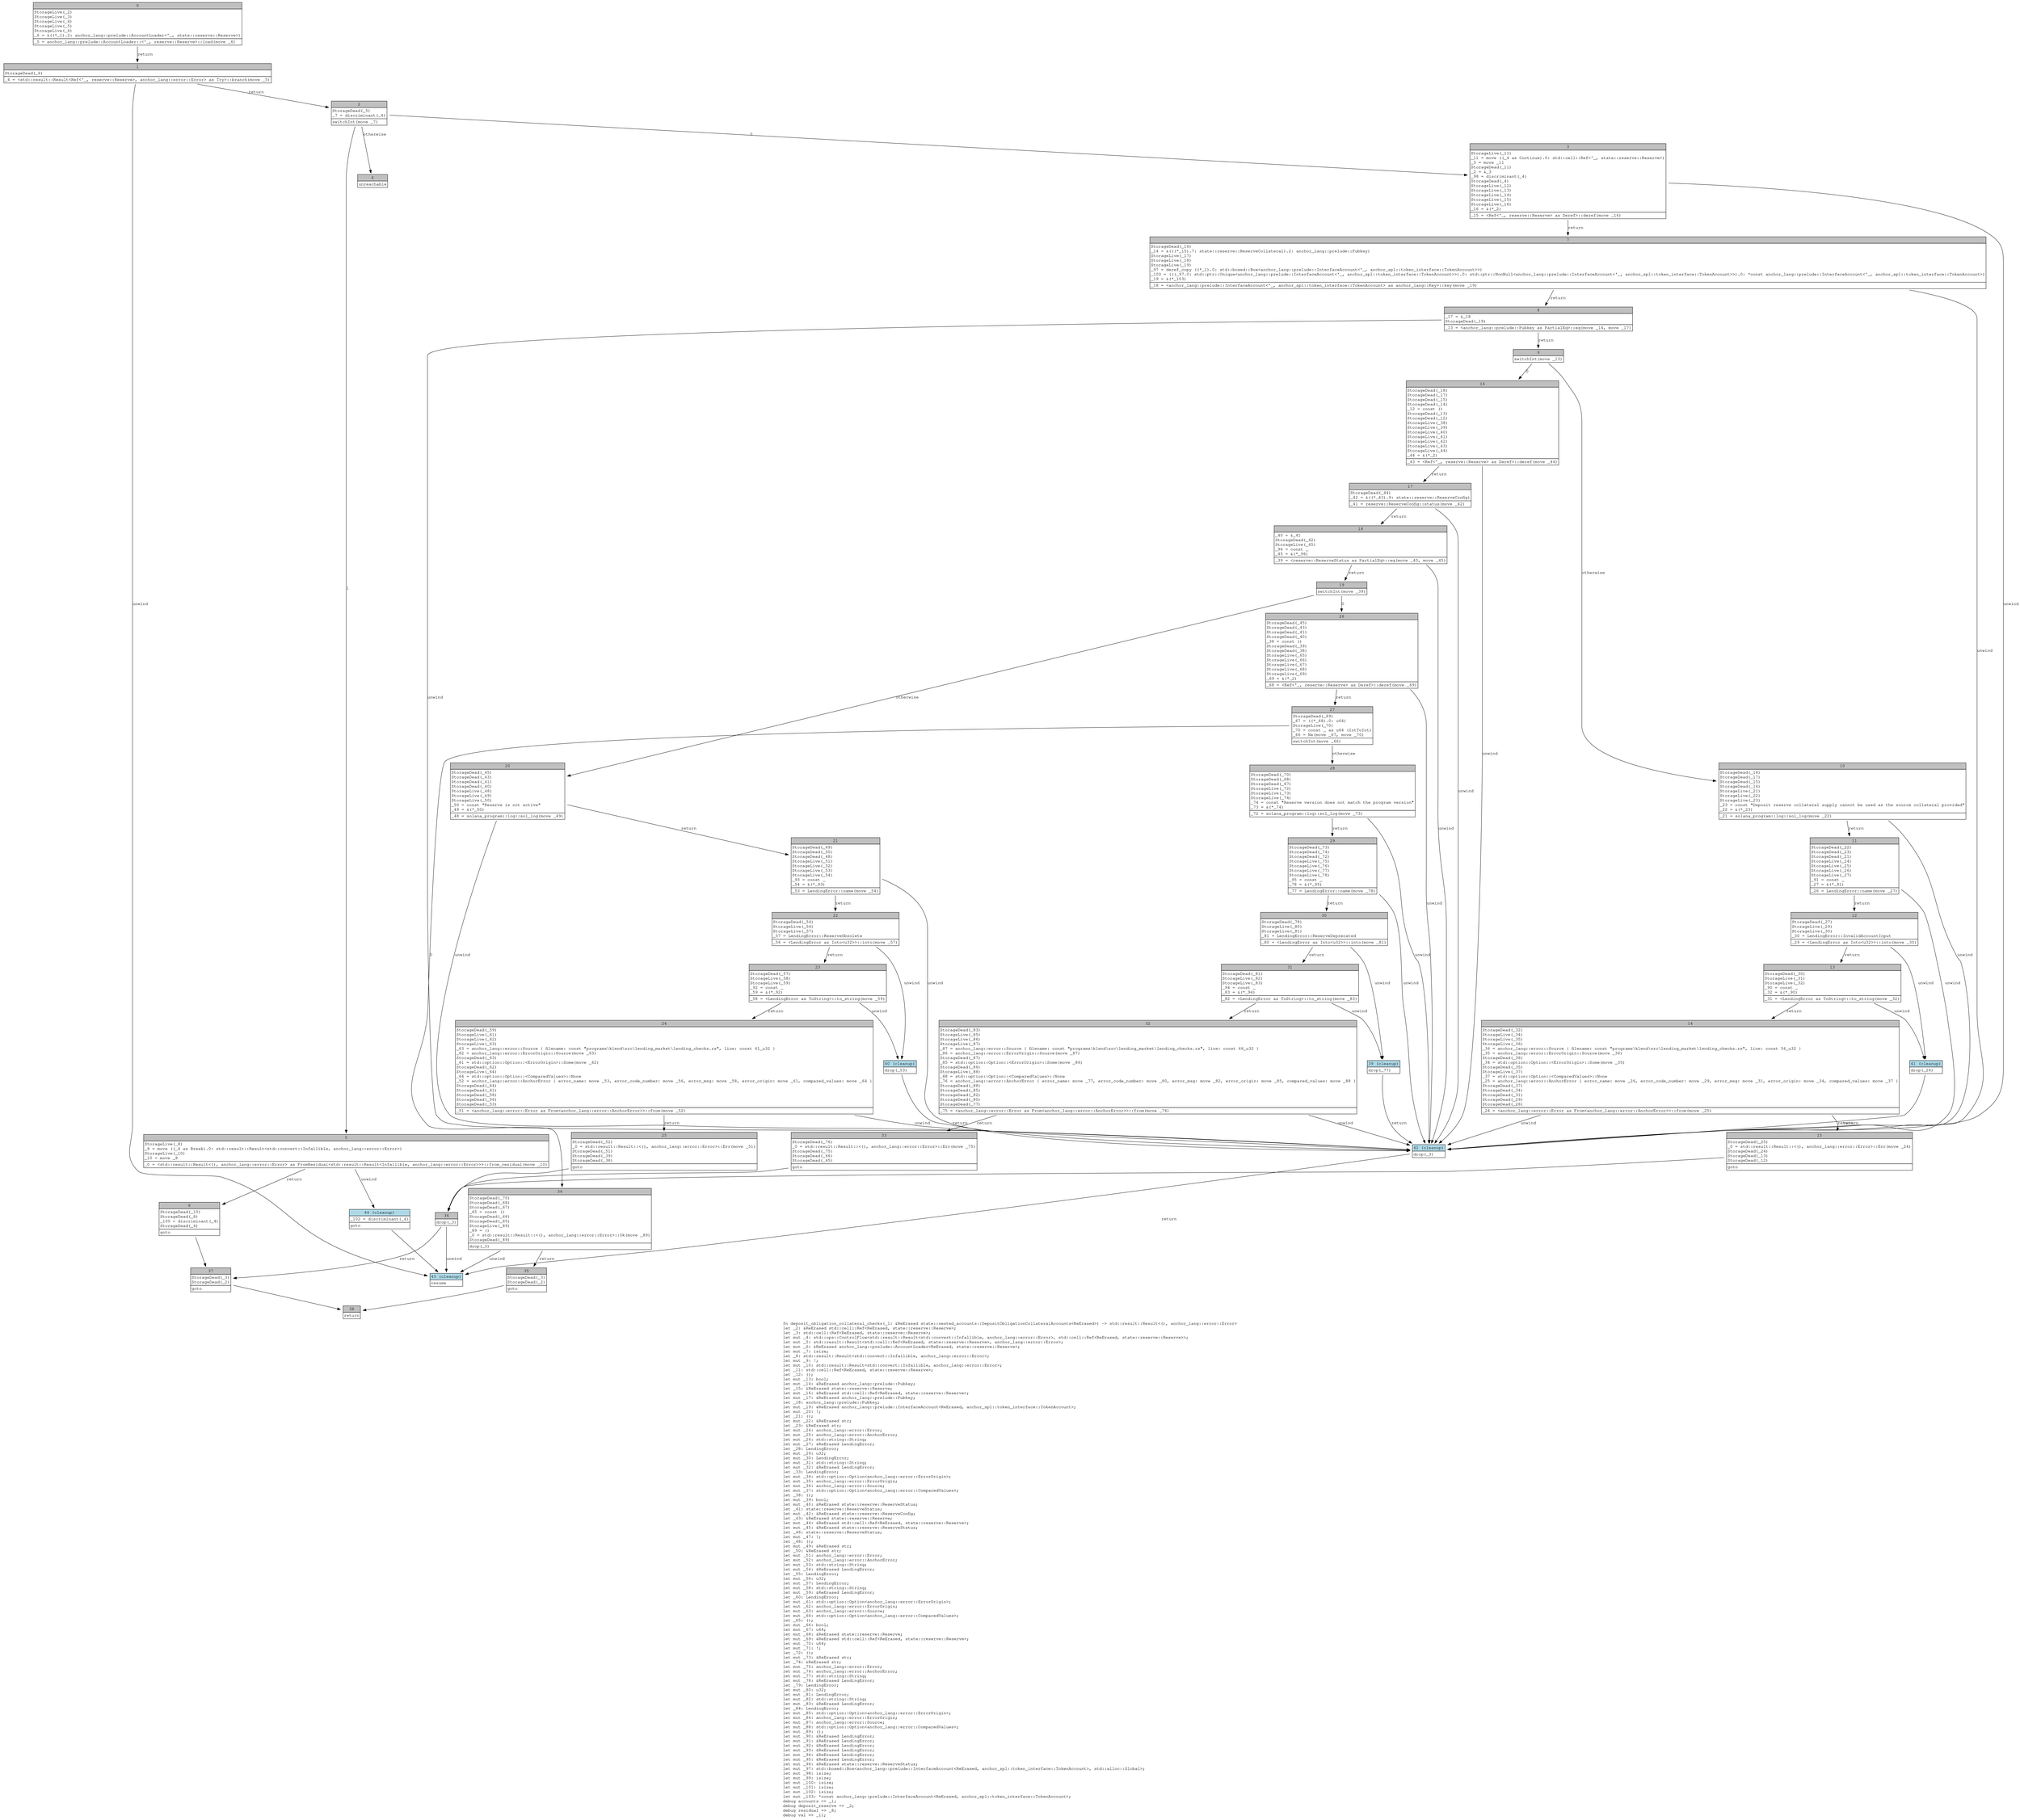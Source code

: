 digraph Mir_0_1179 {
    graph [fontname="Courier, monospace"];
    node [fontname="Courier, monospace"];
    edge [fontname="Courier, monospace"];
    label=<fn deposit_obligation_collateral_checks(_1: &amp;ReErased state::nested_accounts::DepositObligationCollateralAccounts&lt;ReErased&gt;) -&gt; std::result::Result&lt;(), anchor_lang::error::Error&gt;<br align="left"/>let _2: &amp;ReErased std::cell::Ref&lt;ReErased, state::reserve::Reserve&gt;;<br align="left"/>let _3: std::cell::Ref&lt;ReErased, state::reserve::Reserve&gt;;<br align="left"/>let mut _4: std::ops::ControlFlow&lt;std::result::Result&lt;std::convert::Infallible, anchor_lang::error::Error&gt;, std::cell::Ref&lt;ReErased, state::reserve::Reserve&gt;&gt;;<br align="left"/>let mut _5: std::result::Result&lt;std::cell::Ref&lt;ReErased, state::reserve::Reserve&gt;, anchor_lang::error::Error&gt;;<br align="left"/>let mut _6: &amp;ReErased anchor_lang::prelude::AccountLoader&lt;ReErased, state::reserve::Reserve&gt;;<br align="left"/>let mut _7: isize;<br align="left"/>let _8: std::result::Result&lt;std::convert::Infallible, anchor_lang::error::Error&gt;;<br align="left"/>let mut _9: !;<br align="left"/>let mut _10: std::result::Result&lt;std::convert::Infallible, anchor_lang::error::Error&gt;;<br align="left"/>let _11: std::cell::Ref&lt;ReErased, state::reserve::Reserve&gt;;<br align="left"/>let _12: ();<br align="left"/>let mut _13: bool;<br align="left"/>let mut _14: &amp;ReErased anchor_lang::prelude::Pubkey;<br align="left"/>let _15: &amp;ReErased state::reserve::Reserve;<br align="left"/>let mut _16: &amp;ReErased std::cell::Ref&lt;ReErased, state::reserve::Reserve&gt;;<br align="left"/>let mut _17: &amp;ReErased anchor_lang::prelude::Pubkey;<br align="left"/>let _18: anchor_lang::prelude::Pubkey;<br align="left"/>let mut _19: &amp;ReErased anchor_lang::prelude::InterfaceAccount&lt;ReErased, anchor_spl::token_interface::TokenAccount&gt;;<br align="left"/>let mut _20: !;<br align="left"/>let _21: ();<br align="left"/>let mut _22: &amp;ReErased str;<br align="left"/>let _23: &amp;ReErased str;<br align="left"/>let mut _24: anchor_lang::error::Error;<br align="left"/>let mut _25: anchor_lang::error::AnchorError;<br align="left"/>let mut _26: std::string::String;<br align="left"/>let mut _27: &amp;ReErased LendingError;<br align="left"/>let _28: LendingError;<br align="left"/>let mut _29: u32;<br align="left"/>let mut _30: LendingError;<br align="left"/>let mut _31: std::string::String;<br align="left"/>let mut _32: &amp;ReErased LendingError;<br align="left"/>let _33: LendingError;<br align="left"/>let mut _34: std::option::Option&lt;anchor_lang::error::ErrorOrigin&gt;;<br align="left"/>let mut _35: anchor_lang::error::ErrorOrigin;<br align="left"/>let mut _36: anchor_lang::error::Source;<br align="left"/>let mut _37: std::option::Option&lt;anchor_lang::error::ComparedValues&gt;;<br align="left"/>let _38: ();<br align="left"/>let mut _39: bool;<br align="left"/>let mut _40: &amp;ReErased state::reserve::ReserveStatus;<br align="left"/>let _41: state::reserve::ReserveStatus;<br align="left"/>let mut _42: &amp;ReErased state::reserve::ReserveConfig;<br align="left"/>let _43: &amp;ReErased state::reserve::Reserve;<br align="left"/>let mut _44: &amp;ReErased std::cell::Ref&lt;ReErased, state::reserve::Reserve&gt;;<br align="left"/>let mut _45: &amp;ReErased state::reserve::ReserveStatus;<br align="left"/>let _46: state::reserve::ReserveStatus;<br align="left"/>let mut _47: !;<br align="left"/>let _48: ();<br align="left"/>let mut _49: &amp;ReErased str;<br align="left"/>let _50: &amp;ReErased str;<br align="left"/>let mut _51: anchor_lang::error::Error;<br align="left"/>let mut _52: anchor_lang::error::AnchorError;<br align="left"/>let mut _53: std::string::String;<br align="left"/>let mut _54: &amp;ReErased LendingError;<br align="left"/>let _55: LendingError;<br align="left"/>let mut _56: u32;<br align="left"/>let mut _57: LendingError;<br align="left"/>let mut _58: std::string::String;<br align="left"/>let mut _59: &amp;ReErased LendingError;<br align="left"/>let _60: LendingError;<br align="left"/>let mut _61: std::option::Option&lt;anchor_lang::error::ErrorOrigin&gt;;<br align="left"/>let mut _62: anchor_lang::error::ErrorOrigin;<br align="left"/>let mut _63: anchor_lang::error::Source;<br align="left"/>let mut _64: std::option::Option&lt;anchor_lang::error::ComparedValues&gt;;<br align="left"/>let _65: ();<br align="left"/>let mut _66: bool;<br align="left"/>let mut _67: u64;<br align="left"/>let mut _68: &amp;ReErased state::reserve::Reserve;<br align="left"/>let mut _69: &amp;ReErased std::cell::Ref&lt;ReErased, state::reserve::Reserve&gt;;<br align="left"/>let mut _70: u64;<br align="left"/>let mut _71: !;<br align="left"/>let _72: ();<br align="left"/>let mut _73: &amp;ReErased str;<br align="left"/>let _74: &amp;ReErased str;<br align="left"/>let mut _75: anchor_lang::error::Error;<br align="left"/>let mut _76: anchor_lang::error::AnchorError;<br align="left"/>let mut _77: std::string::String;<br align="left"/>let mut _78: &amp;ReErased LendingError;<br align="left"/>let _79: LendingError;<br align="left"/>let mut _80: u32;<br align="left"/>let mut _81: LendingError;<br align="left"/>let mut _82: std::string::String;<br align="left"/>let mut _83: &amp;ReErased LendingError;<br align="left"/>let _84: LendingError;<br align="left"/>let mut _85: std::option::Option&lt;anchor_lang::error::ErrorOrigin&gt;;<br align="left"/>let mut _86: anchor_lang::error::ErrorOrigin;<br align="left"/>let mut _87: anchor_lang::error::Source;<br align="left"/>let mut _88: std::option::Option&lt;anchor_lang::error::ComparedValues&gt;;<br align="left"/>let mut _89: ();<br align="left"/>let mut _90: &amp;ReErased LendingError;<br align="left"/>let mut _91: &amp;ReErased LendingError;<br align="left"/>let mut _92: &amp;ReErased LendingError;<br align="left"/>let mut _93: &amp;ReErased LendingError;<br align="left"/>let mut _94: &amp;ReErased LendingError;<br align="left"/>let mut _95: &amp;ReErased LendingError;<br align="left"/>let mut _96: &amp;ReErased state::reserve::ReserveStatus;<br align="left"/>let mut _97: std::boxed::Box&lt;anchor_lang::prelude::InterfaceAccount&lt;ReErased, anchor_spl::token_interface::TokenAccount&gt;, std::alloc::Global&gt;;<br align="left"/>let mut _98: isize;<br align="left"/>let mut _99: isize;<br align="left"/>let mut _100: isize;<br align="left"/>let mut _101: isize;<br align="left"/>let mut _102: isize;<br align="left"/>let mut _103: *const anchor_lang::prelude::InterfaceAccount&lt;ReErased, anchor_spl::token_interface::TokenAccount&gt;;<br align="left"/>debug accounts =&gt; _1;<br align="left"/>debug deposit_reserve =&gt; _2;<br align="left"/>debug residual =&gt; _8;<br align="left"/>debug val =&gt; _11;<br align="left"/>>;
    bb0__0_1179 [shape="none", label=<<table border="0" cellborder="1" cellspacing="0"><tr><td bgcolor="gray" align="center" colspan="1">0</td></tr><tr><td align="left" balign="left">StorageLive(_2)<br/>StorageLive(_3)<br/>StorageLive(_4)<br/>StorageLive(_5)<br/>StorageLive(_6)<br/>_6 = &amp;((*_1).2: anchor_lang::prelude::AccountLoader&lt;'_, state::reserve::Reserve&gt;)<br/></td></tr><tr><td align="left">_5 = anchor_lang::prelude::AccountLoader::&lt;'_, reserve::Reserve&gt;::load(move _6)</td></tr></table>>];
    bb1__0_1179 [shape="none", label=<<table border="0" cellborder="1" cellspacing="0"><tr><td bgcolor="gray" align="center" colspan="1">1</td></tr><tr><td align="left" balign="left">StorageDead(_6)<br/></td></tr><tr><td align="left">_4 = &lt;std::result::Result&lt;Ref&lt;'_, reserve::Reserve&gt;, anchor_lang::error::Error&gt; as Try&gt;::branch(move _5)</td></tr></table>>];
    bb2__0_1179 [shape="none", label=<<table border="0" cellborder="1" cellspacing="0"><tr><td bgcolor="gray" align="center" colspan="1">2</td></tr><tr><td align="left" balign="left">StorageDead(_5)<br/>_7 = discriminant(_4)<br/></td></tr><tr><td align="left">switchInt(move _7)</td></tr></table>>];
    bb3__0_1179 [shape="none", label=<<table border="0" cellborder="1" cellspacing="0"><tr><td bgcolor="gray" align="center" colspan="1">3</td></tr><tr><td align="left" balign="left">StorageLive(_11)<br/>_11 = move ((_4 as Continue).0: std::cell::Ref&lt;'_, state::reserve::Reserve&gt;)<br/>_3 = move _11<br/>StorageDead(_11)<br/>_2 = &amp;_3<br/>_98 = discriminant(_4)<br/>StorageDead(_4)<br/>StorageLive(_12)<br/>StorageLive(_13)<br/>StorageLive(_14)<br/>StorageLive(_15)<br/>StorageLive(_16)<br/>_16 = &amp;(*_2)<br/></td></tr><tr><td align="left">_15 = &lt;Ref&lt;'_, reserve::Reserve&gt; as Deref&gt;::deref(move _16)</td></tr></table>>];
    bb4__0_1179 [shape="none", label=<<table border="0" cellborder="1" cellspacing="0"><tr><td bgcolor="gray" align="center" colspan="1">4</td></tr><tr><td align="left">unreachable</td></tr></table>>];
    bb5__0_1179 [shape="none", label=<<table border="0" cellborder="1" cellspacing="0"><tr><td bgcolor="gray" align="center" colspan="1">5</td></tr><tr><td align="left" balign="left">StorageLive(_8)<br/>_8 = move ((_4 as Break).0: std::result::Result&lt;std::convert::Infallible, anchor_lang::error::Error&gt;)<br/>StorageLive(_10)<br/>_10 = move _8<br/></td></tr><tr><td align="left">_0 = &lt;std::result::Result&lt;(), anchor_lang::error::Error&gt; as FromResidual&lt;std::result::Result&lt;Infallible, anchor_lang::error::Error&gt;&gt;&gt;::from_residual(move _10)</td></tr></table>>];
    bb6__0_1179 [shape="none", label=<<table border="0" cellborder="1" cellspacing="0"><tr><td bgcolor="gray" align="center" colspan="1">6</td></tr><tr><td align="left" balign="left">StorageDead(_10)<br/>StorageDead(_8)<br/>_100 = discriminant(_4)<br/>StorageDead(_4)<br/></td></tr><tr><td align="left">goto</td></tr></table>>];
    bb7__0_1179 [shape="none", label=<<table border="0" cellborder="1" cellspacing="0"><tr><td bgcolor="gray" align="center" colspan="1">7</td></tr><tr><td align="left" balign="left">StorageDead(_16)<br/>_14 = &amp;(((*_15).7: state::reserve::ReserveCollateral).2: anchor_lang::prelude::Pubkey)<br/>StorageLive(_17)<br/>StorageLive(_18)<br/>StorageLive(_19)<br/>_97 = deref_copy ((*_1).0: std::boxed::Box&lt;anchor_lang::prelude::InterfaceAccount&lt;'_, anchor_spl::token_interface::TokenAccount&gt;&gt;)<br/>_103 = (((_97.0: std::ptr::Unique&lt;anchor_lang::prelude::InterfaceAccount&lt;'_, anchor_spl::token_interface::TokenAccount&gt;&gt;).0: std::ptr::NonNull&lt;anchor_lang::prelude::InterfaceAccount&lt;'_, anchor_spl::token_interface::TokenAccount&gt;&gt;).0: *const anchor_lang::prelude::InterfaceAccount&lt;'_, anchor_spl::token_interface::TokenAccount&gt;)<br/>_19 = &amp;(*_103)<br/></td></tr><tr><td align="left">_18 = &lt;anchor_lang::prelude::InterfaceAccount&lt;'_, anchor_spl::token_interface::TokenAccount&gt; as anchor_lang::Key&gt;::key(move _19)</td></tr></table>>];
    bb8__0_1179 [shape="none", label=<<table border="0" cellborder="1" cellspacing="0"><tr><td bgcolor="gray" align="center" colspan="1">8</td></tr><tr><td align="left" balign="left">_17 = &amp;_18<br/>StorageDead(_19)<br/></td></tr><tr><td align="left">_13 = &lt;anchor_lang::prelude::Pubkey as PartialEq&gt;::eq(move _14, move _17)</td></tr></table>>];
    bb9__0_1179 [shape="none", label=<<table border="0" cellborder="1" cellspacing="0"><tr><td bgcolor="gray" align="center" colspan="1">9</td></tr><tr><td align="left">switchInt(move _13)</td></tr></table>>];
    bb10__0_1179 [shape="none", label=<<table border="0" cellborder="1" cellspacing="0"><tr><td bgcolor="gray" align="center" colspan="1">10</td></tr><tr><td align="left" balign="left">StorageDead(_18)<br/>StorageDead(_17)<br/>StorageDead(_15)<br/>StorageDead(_14)<br/>StorageLive(_21)<br/>StorageLive(_22)<br/>StorageLive(_23)<br/>_23 = const &quot;Deposit reserve collateral supply cannot be used as the source collateral provided&quot;<br/>_22 = &amp;(*_23)<br/></td></tr><tr><td align="left">_21 = solana_program::log::sol_log(move _22)</td></tr></table>>];
    bb11__0_1179 [shape="none", label=<<table border="0" cellborder="1" cellspacing="0"><tr><td bgcolor="gray" align="center" colspan="1">11</td></tr><tr><td align="left" balign="left">StorageDead(_22)<br/>StorageDead(_23)<br/>StorageDead(_21)<br/>StorageLive(_24)<br/>StorageLive(_25)<br/>StorageLive(_26)<br/>StorageLive(_27)<br/>_91 = const _<br/>_27 = &amp;(*_91)<br/></td></tr><tr><td align="left">_26 = LendingError::name(move _27)</td></tr></table>>];
    bb12__0_1179 [shape="none", label=<<table border="0" cellborder="1" cellspacing="0"><tr><td bgcolor="gray" align="center" colspan="1">12</td></tr><tr><td align="left" balign="left">StorageDead(_27)<br/>StorageLive(_29)<br/>StorageLive(_30)<br/>_30 = LendingError::InvalidAccountInput<br/></td></tr><tr><td align="left">_29 = &lt;LendingError as Into&lt;u32&gt;&gt;::into(move _30)</td></tr></table>>];
    bb13__0_1179 [shape="none", label=<<table border="0" cellborder="1" cellspacing="0"><tr><td bgcolor="gray" align="center" colspan="1">13</td></tr><tr><td align="left" balign="left">StorageDead(_30)<br/>StorageLive(_31)<br/>StorageLive(_32)<br/>_90 = const _<br/>_32 = &amp;(*_90)<br/></td></tr><tr><td align="left">_31 = &lt;LendingError as ToString&gt;::to_string(move _32)</td></tr></table>>];
    bb14__0_1179 [shape="none", label=<<table border="0" cellborder="1" cellspacing="0"><tr><td bgcolor="gray" align="center" colspan="1">14</td></tr><tr><td align="left" balign="left">StorageDead(_32)<br/>StorageLive(_34)<br/>StorageLive(_35)<br/>StorageLive(_36)<br/>_36 = anchor_lang::error::Source { filename: const &quot;programs\\klend\\src\\lending_market\\lending_checks.rs&quot;, line: const 56_u32 }<br/>_35 = anchor_lang::error::ErrorOrigin::Source(move _36)<br/>StorageDead(_36)<br/>_34 = std::option::Option::&lt;ErrorOrigin&gt;::Some(move _35)<br/>StorageDead(_35)<br/>StorageLive(_37)<br/>_37 = std::option::Option::&lt;ComparedValues&gt;::None<br/>_25 = anchor_lang::error::AnchorError { error_name: move _26, error_code_number: move _29, error_msg: move _31, error_origin: move _34, compared_values: move _37 }<br/>StorageDead(_37)<br/>StorageDead(_34)<br/>StorageDead(_31)<br/>StorageDead(_29)<br/>StorageDead(_26)<br/></td></tr><tr><td align="left">_24 = &lt;anchor_lang::error::Error as From&lt;anchor_lang::error::AnchorError&gt;&gt;::from(move _25)</td></tr></table>>];
    bb15__0_1179 [shape="none", label=<<table border="0" cellborder="1" cellspacing="0"><tr><td bgcolor="gray" align="center" colspan="1">15</td></tr><tr><td align="left" balign="left">StorageDead(_25)<br/>_0 = std::result::Result::&lt;(), anchor_lang::error::Error&gt;::Err(move _24)<br/>StorageDead(_24)<br/>StorageDead(_13)<br/>StorageDead(_12)<br/></td></tr><tr><td align="left">goto</td></tr></table>>];
    bb16__0_1179 [shape="none", label=<<table border="0" cellborder="1" cellspacing="0"><tr><td bgcolor="gray" align="center" colspan="1">16</td></tr><tr><td align="left" balign="left">StorageDead(_18)<br/>StorageDead(_17)<br/>StorageDead(_15)<br/>StorageDead(_14)<br/>_12 = const ()<br/>StorageDead(_13)<br/>StorageDead(_12)<br/>StorageLive(_38)<br/>StorageLive(_39)<br/>StorageLive(_40)<br/>StorageLive(_41)<br/>StorageLive(_42)<br/>StorageLive(_43)<br/>StorageLive(_44)<br/>_44 = &amp;(*_2)<br/></td></tr><tr><td align="left">_43 = &lt;Ref&lt;'_, reserve::Reserve&gt; as Deref&gt;::deref(move _44)</td></tr></table>>];
    bb17__0_1179 [shape="none", label=<<table border="0" cellborder="1" cellspacing="0"><tr><td bgcolor="gray" align="center" colspan="1">17</td></tr><tr><td align="left" balign="left">StorageDead(_44)<br/>_42 = &amp;((*_43).9: state::reserve::ReserveConfig)<br/></td></tr><tr><td align="left">_41 = reserve::ReserveConfig::status(move _42)</td></tr></table>>];
    bb18__0_1179 [shape="none", label=<<table border="0" cellborder="1" cellspacing="0"><tr><td bgcolor="gray" align="center" colspan="1">18</td></tr><tr><td align="left" balign="left">_40 = &amp;_41<br/>StorageDead(_42)<br/>StorageLive(_45)<br/>_96 = const _<br/>_45 = &amp;(*_96)<br/></td></tr><tr><td align="left">_39 = &lt;reserve::ReserveStatus as PartialEq&gt;::eq(move _40, move _45)</td></tr></table>>];
    bb19__0_1179 [shape="none", label=<<table border="0" cellborder="1" cellspacing="0"><tr><td bgcolor="gray" align="center" colspan="1">19</td></tr><tr><td align="left">switchInt(move _39)</td></tr></table>>];
    bb20__0_1179 [shape="none", label=<<table border="0" cellborder="1" cellspacing="0"><tr><td bgcolor="gray" align="center" colspan="1">20</td></tr><tr><td align="left" balign="left">StorageDead(_45)<br/>StorageDead(_43)<br/>StorageDead(_41)<br/>StorageDead(_40)<br/>StorageLive(_48)<br/>StorageLive(_49)<br/>StorageLive(_50)<br/>_50 = const &quot;Reserve is not active&quot;<br/>_49 = &amp;(*_50)<br/></td></tr><tr><td align="left">_48 = solana_program::log::sol_log(move _49)</td></tr></table>>];
    bb21__0_1179 [shape="none", label=<<table border="0" cellborder="1" cellspacing="0"><tr><td bgcolor="gray" align="center" colspan="1">21</td></tr><tr><td align="left" balign="left">StorageDead(_49)<br/>StorageDead(_50)<br/>StorageDead(_48)<br/>StorageLive(_51)<br/>StorageLive(_52)<br/>StorageLive(_53)<br/>StorageLive(_54)<br/>_93 = const _<br/>_54 = &amp;(*_93)<br/></td></tr><tr><td align="left">_53 = LendingError::name(move _54)</td></tr></table>>];
    bb22__0_1179 [shape="none", label=<<table border="0" cellborder="1" cellspacing="0"><tr><td bgcolor="gray" align="center" colspan="1">22</td></tr><tr><td align="left" balign="left">StorageDead(_54)<br/>StorageLive(_56)<br/>StorageLive(_57)<br/>_57 = LendingError::ReserveObsolete<br/></td></tr><tr><td align="left">_56 = &lt;LendingError as Into&lt;u32&gt;&gt;::into(move _57)</td></tr></table>>];
    bb23__0_1179 [shape="none", label=<<table border="0" cellborder="1" cellspacing="0"><tr><td bgcolor="gray" align="center" colspan="1">23</td></tr><tr><td align="left" balign="left">StorageDead(_57)<br/>StorageLive(_58)<br/>StorageLive(_59)<br/>_92 = const _<br/>_59 = &amp;(*_92)<br/></td></tr><tr><td align="left">_58 = &lt;LendingError as ToString&gt;::to_string(move _59)</td></tr></table>>];
    bb24__0_1179 [shape="none", label=<<table border="0" cellborder="1" cellspacing="0"><tr><td bgcolor="gray" align="center" colspan="1">24</td></tr><tr><td align="left" balign="left">StorageDead(_59)<br/>StorageLive(_61)<br/>StorageLive(_62)<br/>StorageLive(_63)<br/>_63 = anchor_lang::error::Source { filename: const &quot;programs\\klend\\src\\lending_market\\lending_checks.rs&quot;, line: const 61_u32 }<br/>_62 = anchor_lang::error::ErrorOrigin::Source(move _63)<br/>StorageDead(_63)<br/>_61 = std::option::Option::&lt;ErrorOrigin&gt;::Some(move _62)<br/>StorageDead(_62)<br/>StorageLive(_64)<br/>_64 = std::option::Option::&lt;ComparedValues&gt;::None<br/>_52 = anchor_lang::error::AnchorError { error_name: move _53, error_code_number: move _56, error_msg: move _58, error_origin: move _61, compared_values: move _64 }<br/>StorageDead(_64)<br/>StorageDead(_61)<br/>StorageDead(_58)<br/>StorageDead(_56)<br/>StorageDead(_53)<br/></td></tr><tr><td align="left">_51 = &lt;anchor_lang::error::Error as From&lt;anchor_lang::error::AnchorError&gt;&gt;::from(move _52)</td></tr></table>>];
    bb25__0_1179 [shape="none", label=<<table border="0" cellborder="1" cellspacing="0"><tr><td bgcolor="gray" align="center" colspan="1">25</td></tr><tr><td align="left" balign="left">StorageDead(_52)<br/>_0 = std::result::Result::&lt;(), anchor_lang::error::Error&gt;::Err(move _51)<br/>StorageDead(_51)<br/>StorageDead(_39)<br/>StorageDead(_38)<br/></td></tr><tr><td align="left">goto</td></tr></table>>];
    bb26__0_1179 [shape="none", label=<<table border="0" cellborder="1" cellspacing="0"><tr><td bgcolor="gray" align="center" colspan="1">26</td></tr><tr><td align="left" balign="left">StorageDead(_45)<br/>StorageDead(_43)<br/>StorageDead(_41)<br/>StorageDead(_40)<br/>_38 = const ()<br/>StorageDead(_39)<br/>StorageDead(_38)<br/>StorageLive(_65)<br/>StorageLive(_66)<br/>StorageLive(_67)<br/>StorageLive(_68)<br/>StorageLive(_69)<br/>_69 = &amp;(*_2)<br/></td></tr><tr><td align="left">_68 = &lt;Ref&lt;'_, reserve::Reserve&gt; as Deref&gt;::deref(move _69)</td></tr></table>>];
    bb27__0_1179 [shape="none", label=<<table border="0" cellborder="1" cellspacing="0"><tr><td bgcolor="gray" align="center" colspan="1">27</td></tr><tr><td align="left" balign="left">StorageDead(_69)<br/>_67 = ((*_68).0: u64)<br/>StorageLive(_70)<br/>_70 = const _ as u64 (IntToInt)<br/>_66 = Ne(move _67, move _70)<br/></td></tr><tr><td align="left">switchInt(move _66)</td></tr></table>>];
    bb28__0_1179 [shape="none", label=<<table border="0" cellborder="1" cellspacing="0"><tr><td bgcolor="gray" align="center" colspan="1">28</td></tr><tr><td align="left" balign="left">StorageDead(_70)<br/>StorageDead(_68)<br/>StorageDead(_67)<br/>StorageLive(_72)<br/>StorageLive(_73)<br/>StorageLive(_74)<br/>_74 = const &quot;Reserve version does not match the program version&quot;<br/>_73 = &amp;(*_74)<br/></td></tr><tr><td align="left">_72 = solana_program::log::sol_log(move _73)</td></tr></table>>];
    bb29__0_1179 [shape="none", label=<<table border="0" cellborder="1" cellspacing="0"><tr><td bgcolor="gray" align="center" colspan="1">29</td></tr><tr><td align="left" balign="left">StorageDead(_73)<br/>StorageDead(_74)<br/>StorageDead(_72)<br/>StorageLive(_75)<br/>StorageLive(_76)<br/>StorageLive(_77)<br/>StorageLive(_78)<br/>_95 = const _<br/>_78 = &amp;(*_95)<br/></td></tr><tr><td align="left">_77 = LendingError::name(move _78)</td></tr></table>>];
    bb30__0_1179 [shape="none", label=<<table border="0" cellborder="1" cellspacing="0"><tr><td bgcolor="gray" align="center" colspan="1">30</td></tr><tr><td align="left" balign="left">StorageDead(_78)<br/>StorageLive(_80)<br/>StorageLive(_81)<br/>_81 = LendingError::ReserveDeprecated<br/></td></tr><tr><td align="left">_80 = &lt;LendingError as Into&lt;u32&gt;&gt;::into(move _81)</td></tr></table>>];
    bb31__0_1179 [shape="none", label=<<table border="0" cellborder="1" cellspacing="0"><tr><td bgcolor="gray" align="center" colspan="1">31</td></tr><tr><td align="left" balign="left">StorageDead(_81)<br/>StorageLive(_82)<br/>StorageLive(_83)<br/>_94 = const _<br/>_83 = &amp;(*_94)<br/></td></tr><tr><td align="left">_82 = &lt;LendingError as ToString&gt;::to_string(move _83)</td></tr></table>>];
    bb32__0_1179 [shape="none", label=<<table border="0" cellborder="1" cellspacing="0"><tr><td bgcolor="gray" align="center" colspan="1">32</td></tr><tr><td align="left" balign="left">StorageDead(_83)<br/>StorageLive(_85)<br/>StorageLive(_86)<br/>StorageLive(_87)<br/>_87 = anchor_lang::error::Source { filename: const &quot;programs\\klend\\src\\lending_market\\lending_checks.rs&quot;, line: const 66_u32 }<br/>_86 = anchor_lang::error::ErrorOrigin::Source(move _87)<br/>StorageDead(_87)<br/>_85 = std::option::Option::&lt;ErrorOrigin&gt;::Some(move _86)<br/>StorageDead(_86)<br/>StorageLive(_88)<br/>_88 = std::option::Option::&lt;ComparedValues&gt;::None<br/>_76 = anchor_lang::error::AnchorError { error_name: move _77, error_code_number: move _80, error_msg: move _82, error_origin: move _85, compared_values: move _88 }<br/>StorageDead(_88)<br/>StorageDead(_85)<br/>StorageDead(_82)<br/>StorageDead(_80)<br/>StorageDead(_77)<br/></td></tr><tr><td align="left">_75 = &lt;anchor_lang::error::Error as From&lt;anchor_lang::error::AnchorError&gt;&gt;::from(move _76)</td></tr></table>>];
    bb33__0_1179 [shape="none", label=<<table border="0" cellborder="1" cellspacing="0"><tr><td bgcolor="gray" align="center" colspan="1">33</td></tr><tr><td align="left" balign="left">StorageDead(_76)<br/>_0 = std::result::Result::&lt;(), anchor_lang::error::Error&gt;::Err(move _75)<br/>StorageDead(_75)<br/>StorageDead(_66)<br/>StorageDead(_65)<br/></td></tr><tr><td align="left">goto</td></tr></table>>];
    bb34__0_1179 [shape="none", label=<<table border="0" cellborder="1" cellspacing="0"><tr><td bgcolor="gray" align="center" colspan="1">34</td></tr><tr><td align="left" balign="left">StorageDead(_70)<br/>StorageDead(_68)<br/>StorageDead(_67)<br/>_65 = const ()<br/>StorageDead(_66)<br/>StorageDead(_65)<br/>StorageLive(_89)<br/>_89 = ()<br/>_0 = std::result::Result::&lt;(), anchor_lang::error::Error&gt;::Ok(move _89)<br/>StorageDead(_89)<br/></td></tr><tr><td align="left">drop(_3)</td></tr></table>>];
    bb35__0_1179 [shape="none", label=<<table border="0" cellborder="1" cellspacing="0"><tr><td bgcolor="gray" align="center" colspan="1">35</td></tr><tr><td align="left" balign="left">StorageDead(_3)<br/>StorageDead(_2)<br/></td></tr><tr><td align="left">goto</td></tr></table>>];
    bb36__0_1179 [shape="none", label=<<table border="0" cellborder="1" cellspacing="0"><tr><td bgcolor="gray" align="center" colspan="1">36</td></tr><tr><td align="left">drop(_3)</td></tr></table>>];
    bb37__0_1179 [shape="none", label=<<table border="0" cellborder="1" cellspacing="0"><tr><td bgcolor="gray" align="center" colspan="1">37</td></tr><tr><td align="left" balign="left">StorageDead(_3)<br/>StorageDead(_2)<br/></td></tr><tr><td align="left">goto</td></tr></table>>];
    bb38__0_1179 [shape="none", label=<<table border="0" cellborder="1" cellspacing="0"><tr><td bgcolor="gray" align="center" colspan="1">38</td></tr><tr><td align="left">return</td></tr></table>>];
    bb39__0_1179 [shape="none", label=<<table border="0" cellborder="1" cellspacing="0"><tr><td bgcolor="lightblue" align="center" colspan="1">39 (cleanup)</td></tr><tr><td align="left">drop(_77)</td></tr></table>>];
    bb40__0_1179 [shape="none", label=<<table border="0" cellborder="1" cellspacing="0"><tr><td bgcolor="lightblue" align="center" colspan="1">40 (cleanup)</td></tr><tr><td align="left">drop(_53)</td></tr></table>>];
    bb41__0_1179 [shape="none", label=<<table border="0" cellborder="1" cellspacing="0"><tr><td bgcolor="lightblue" align="center" colspan="1">41 (cleanup)</td></tr><tr><td align="left">drop(_26)</td></tr></table>>];
    bb42__0_1179 [shape="none", label=<<table border="0" cellborder="1" cellspacing="0"><tr><td bgcolor="lightblue" align="center" colspan="1">42 (cleanup)</td></tr><tr><td align="left">drop(_3)</td></tr></table>>];
    bb43__0_1179 [shape="none", label=<<table border="0" cellborder="1" cellspacing="0"><tr><td bgcolor="lightblue" align="center" colspan="1">43 (cleanup)</td></tr><tr><td align="left">resume</td></tr></table>>];
    bb44__0_1179 [shape="none", label=<<table border="0" cellborder="1" cellspacing="0"><tr><td bgcolor="lightblue" align="center" colspan="1">44 (cleanup)</td></tr><tr><td align="left" balign="left">_102 = discriminant(_4)<br/></td></tr><tr><td align="left">goto</td></tr></table>>];
    bb0__0_1179 -> bb1__0_1179 [label="return"];
    bb1__0_1179 -> bb2__0_1179 [label="return"];
    bb1__0_1179 -> bb43__0_1179 [label="unwind"];
    bb2__0_1179 -> bb3__0_1179 [label="0"];
    bb2__0_1179 -> bb5__0_1179 [label="1"];
    bb2__0_1179 -> bb4__0_1179 [label="otherwise"];
    bb3__0_1179 -> bb7__0_1179 [label="return"];
    bb3__0_1179 -> bb42__0_1179 [label="unwind"];
    bb5__0_1179 -> bb6__0_1179 [label="return"];
    bb5__0_1179 -> bb44__0_1179 [label="unwind"];
    bb6__0_1179 -> bb37__0_1179 [label=""];
    bb7__0_1179 -> bb8__0_1179 [label="return"];
    bb7__0_1179 -> bb42__0_1179 [label="unwind"];
    bb8__0_1179 -> bb9__0_1179 [label="return"];
    bb8__0_1179 -> bb42__0_1179 [label="unwind"];
    bb9__0_1179 -> bb16__0_1179 [label="0"];
    bb9__0_1179 -> bb10__0_1179 [label="otherwise"];
    bb10__0_1179 -> bb11__0_1179 [label="return"];
    bb10__0_1179 -> bb42__0_1179 [label="unwind"];
    bb11__0_1179 -> bb12__0_1179 [label="return"];
    bb11__0_1179 -> bb42__0_1179 [label="unwind"];
    bb12__0_1179 -> bb13__0_1179 [label="return"];
    bb12__0_1179 -> bb41__0_1179 [label="unwind"];
    bb13__0_1179 -> bb14__0_1179 [label="return"];
    bb13__0_1179 -> bb41__0_1179 [label="unwind"];
    bb14__0_1179 -> bb15__0_1179 [label="return"];
    bb14__0_1179 -> bb42__0_1179 [label="unwind"];
    bb15__0_1179 -> bb36__0_1179 [label=""];
    bb16__0_1179 -> bb17__0_1179 [label="return"];
    bb16__0_1179 -> bb42__0_1179 [label="unwind"];
    bb17__0_1179 -> bb18__0_1179 [label="return"];
    bb17__0_1179 -> bb42__0_1179 [label="unwind"];
    bb18__0_1179 -> bb19__0_1179 [label="return"];
    bb18__0_1179 -> bb42__0_1179 [label="unwind"];
    bb19__0_1179 -> bb26__0_1179 [label="0"];
    bb19__0_1179 -> bb20__0_1179 [label="otherwise"];
    bb20__0_1179 -> bb21__0_1179 [label="return"];
    bb20__0_1179 -> bb42__0_1179 [label="unwind"];
    bb21__0_1179 -> bb22__0_1179 [label="return"];
    bb21__0_1179 -> bb42__0_1179 [label="unwind"];
    bb22__0_1179 -> bb23__0_1179 [label="return"];
    bb22__0_1179 -> bb40__0_1179 [label="unwind"];
    bb23__0_1179 -> bb24__0_1179 [label="return"];
    bb23__0_1179 -> bb40__0_1179 [label="unwind"];
    bb24__0_1179 -> bb25__0_1179 [label="return"];
    bb24__0_1179 -> bb42__0_1179 [label="unwind"];
    bb25__0_1179 -> bb36__0_1179 [label=""];
    bb26__0_1179 -> bb27__0_1179 [label="return"];
    bb26__0_1179 -> bb42__0_1179 [label="unwind"];
    bb27__0_1179 -> bb34__0_1179 [label="0"];
    bb27__0_1179 -> bb28__0_1179 [label="otherwise"];
    bb28__0_1179 -> bb29__0_1179 [label="return"];
    bb28__0_1179 -> bb42__0_1179 [label="unwind"];
    bb29__0_1179 -> bb30__0_1179 [label="return"];
    bb29__0_1179 -> bb42__0_1179 [label="unwind"];
    bb30__0_1179 -> bb31__0_1179 [label="return"];
    bb30__0_1179 -> bb39__0_1179 [label="unwind"];
    bb31__0_1179 -> bb32__0_1179 [label="return"];
    bb31__0_1179 -> bb39__0_1179 [label="unwind"];
    bb32__0_1179 -> bb33__0_1179 [label="return"];
    bb32__0_1179 -> bb42__0_1179 [label="unwind"];
    bb33__0_1179 -> bb36__0_1179 [label=""];
    bb34__0_1179 -> bb35__0_1179 [label="return"];
    bb34__0_1179 -> bb43__0_1179 [label="unwind"];
    bb35__0_1179 -> bb38__0_1179 [label=""];
    bb36__0_1179 -> bb37__0_1179 [label="return"];
    bb36__0_1179 -> bb43__0_1179 [label="unwind"];
    bb37__0_1179 -> bb38__0_1179 [label=""];
    bb39__0_1179 -> bb42__0_1179 [label="return"];
    bb40__0_1179 -> bb42__0_1179 [label="return"];
    bb41__0_1179 -> bb42__0_1179 [label="return"];
    bb42__0_1179 -> bb43__0_1179 [label="return"];
    bb44__0_1179 -> bb43__0_1179 [label=""];
}
